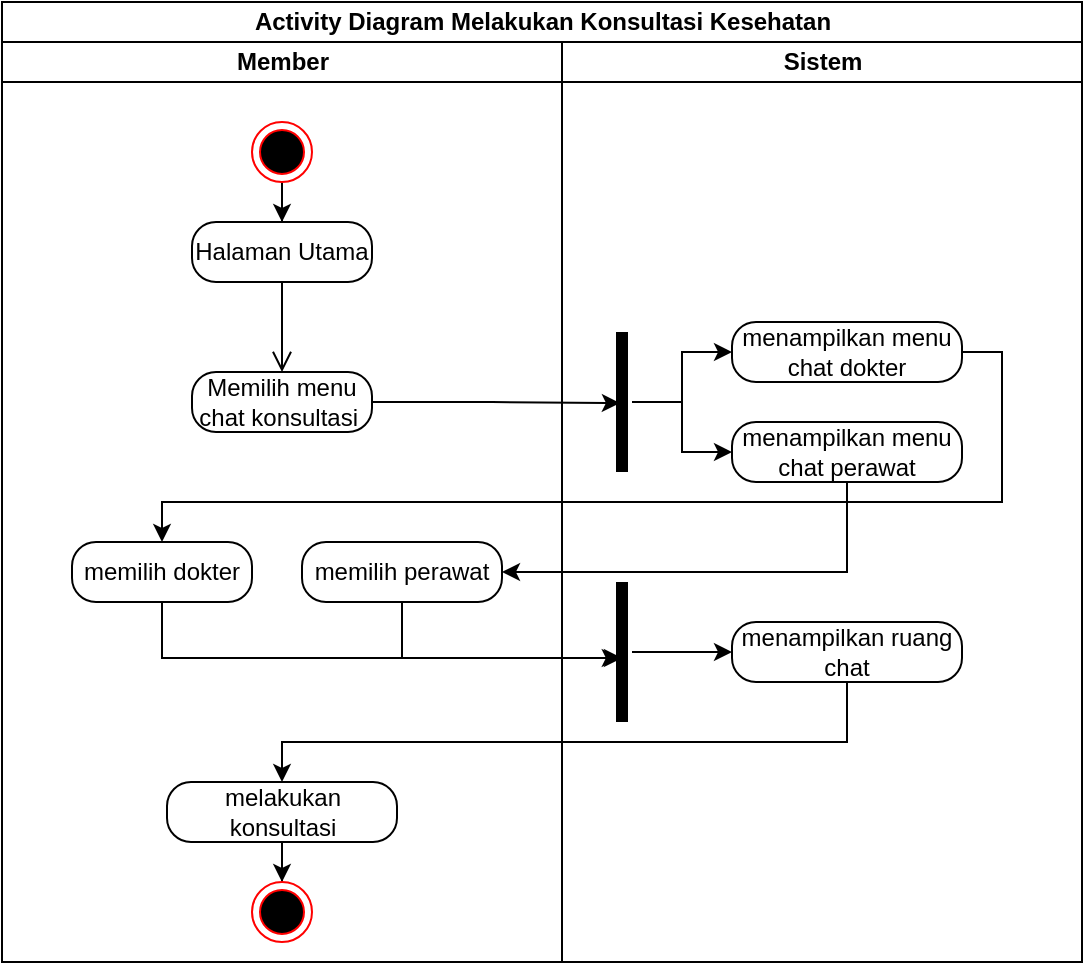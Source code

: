 <mxfile version="20.8.16" type="device"><diagram name="Page-1" id="SC__52j14bv2U1SnP_g_"><mxGraphModel dx="1036" dy="614" grid="1" gridSize="10" guides="1" tooltips="1" connect="1" arrows="1" fold="1" page="1" pageScale="1" pageWidth="850" pageHeight="1100" math="0" shadow="0"><root><mxCell id="0"/><mxCell id="1" parent="0"/><mxCell id="dXXPjyHBfUepEx8Lpq0p-1" value="Activity Diagram Melakukan Konsultasi Kesehatan" style="swimlane;childLayout=stackLayout;resizeParent=1;resizeParentMax=0;startSize=20;html=1;" vertex="1" parent="1"><mxGeometry x="240.0" y="80" width="540" height="480" as="geometry"/></mxCell><mxCell id="dXXPjyHBfUepEx8Lpq0p-2" value="Member" style="swimlane;startSize=20;html=1;" vertex="1" parent="dXXPjyHBfUepEx8Lpq0p-1"><mxGeometry y="20" width="280" height="460" as="geometry"/></mxCell><mxCell id="dXXPjyHBfUepEx8Lpq0p-8" value="" style="edgeStyle=orthogonalEdgeStyle;rounded=0;orthogonalLoop=1;jettySize=auto;html=1;" edge="1" parent="dXXPjyHBfUepEx8Lpq0p-2" source="dXXPjyHBfUepEx8Lpq0p-5" target="dXXPjyHBfUepEx8Lpq0p-6"><mxGeometry relative="1" as="geometry"/></mxCell><mxCell id="dXXPjyHBfUepEx8Lpq0p-5" value="" style="ellipse;html=1;shape=endState;fillColor=#000000;strokeColor=#ff0000;" vertex="1" parent="dXXPjyHBfUepEx8Lpq0p-2"><mxGeometry x="125.0" y="40" width="30" height="30" as="geometry"/></mxCell><mxCell id="dXXPjyHBfUepEx8Lpq0p-6" value="Halaman Utama" style="rounded=1;whiteSpace=wrap;html=1;arcSize=40;fontColor=#000000;fillColor=default;strokeColor=default;" vertex="1" parent="dXXPjyHBfUepEx8Lpq0p-2"><mxGeometry x="95.0" y="90" width="90" height="30" as="geometry"/></mxCell><mxCell id="dXXPjyHBfUepEx8Lpq0p-7" value="" style="edgeStyle=orthogonalEdgeStyle;html=1;verticalAlign=bottom;endArrow=open;endSize=8;strokeColor=default;rounded=0;entryX=0.5;entryY=0;entryDx=0;entryDy=0;" edge="1" source="dXXPjyHBfUepEx8Lpq0p-6" parent="dXXPjyHBfUepEx8Lpq0p-2" target="dXXPjyHBfUepEx8Lpq0p-9"><mxGeometry relative="1" as="geometry"><mxPoint x="140.0" y="160" as="targetPoint"/></mxGeometry></mxCell><mxCell id="dXXPjyHBfUepEx8Lpq0p-9" value="Memilih menu chat konsultasi&amp;nbsp;" style="rounded=1;whiteSpace=wrap;html=1;arcSize=40;fontColor=#000000;fillColor=default;strokeColor=default;" vertex="1" parent="dXXPjyHBfUepEx8Lpq0p-2"><mxGeometry x="95.0" y="165" width="90" height="30" as="geometry"/></mxCell><mxCell id="dXXPjyHBfUepEx8Lpq0p-19" value="memilih dokter" style="rounded=1;whiteSpace=wrap;html=1;arcSize=40;fontColor=#000000;fillColor=default;strokeColor=default;" vertex="1" parent="dXXPjyHBfUepEx8Lpq0p-2"><mxGeometry x="35.0" y="250" width="90" height="30" as="geometry"/></mxCell><mxCell id="dXXPjyHBfUepEx8Lpq0p-20" value="memilih perawat" style="rounded=1;whiteSpace=wrap;html=1;arcSize=40;fontColor=#000000;fillColor=default;strokeColor=default;" vertex="1" parent="dXXPjyHBfUepEx8Lpq0p-2"><mxGeometry x="150" y="250" width="100" height="30" as="geometry"/></mxCell><mxCell id="dXXPjyHBfUepEx8Lpq0p-33" value="" style="edgeStyle=orthogonalEdgeStyle;rounded=0;orthogonalLoop=1;jettySize=auto;html=1;strokeColor=default;" edge="1" parent="dXXPjyHBfUepEx8Lpq0p-2" source="dXXPjyHBfUepEx8Lpq0p-29" target="dXXPjyHBfUepEx8Lpq0p-31"><mxGeometry relative="1" as="geometry"/></mxCell><mxCell id="dXXPjyHBfUepEx8Lpq0p-29" value="melakukan konsultasi" style="rounded=1;whiteSpace=wrap;html=1;arcSize=40;fontColor=#000000;fillColor=default;strokeColor=default;" vertex="1" parent="dXXPjyHBfUepEx8Lpq0p-2"><mxGeometry x="82.5" y="370" width="115" height="30" as="geometry"/></mxCell><mxCell id="dXXPjyHBfUepEx8Lpq0p-31" value="" style="ellipse;html=1;shape=endState;fillColor=#000000;strokeColor=#ff0000;" vertex="1" parent="dXXPjyHBfUepEx8Lpq0p-2"><mxGeometry x="125.0" y="420" width="30" height="30" as="geometry"/></mxCell><mxCell id="dXXPjyHBfUepEx8Lpq0p-3" value="Sistem" style="swimlane;startSize=20;html=1;" vertex="1" parent="dXXPjyHBfUepEx8Lpq0p-1"><mxGeometry x="280" y="20" width="260" height="460" as="geometry"/></mxCell><mxCell id="dXXPjyHBfUepEx8Lpq0p-10" value="menampilkan menu chat dokter" style="rounded=1;whiteSpace=wrap;html=1;arcSize=40;fontColor=#000000;fillColor=default;strokeColor=default;" vertex="1" parent="dXXPjyHBfUepEx8Lpq0p-3"><mxGeometry x="85" y="140" width="115" height="30" as="geometry"/></mxCell><mxCell id="dXXPjyHBfUepEx8Lpq0p-11" value="menampilkan menu chat perawat" style="rounded=1;whiteSpace=wrap;html=1;arcSize=40;fontColor=#000000;fillColor=default;strokeColor=default;" vertex="1" parent="dXXPjyHBfUepEx8Lpq0p-3"><mxGeometry x="85" y="190" width="115" height="30" as="geometry"/></mxCell><mxCell id="dXXPjyHBfUepEx8Lpq0p-14" style="edgeStyle=orthogonalEdgeStyle;rounded=0;orthogonalLoop=1;jettySize=auto;html=1;entryX=0;entryY=0.5;entryDx=0;entryDy=0;strokeColor=default;" edge="1" parent="dXXPjyHBfUepEx8Lpq0p-3" source="dXXPjyHBfUepEx8Lpq0p-12" target="dXXPjyHBfUepEx8Lpq0p-10"><mxGeometry relative="1" as="geometry"/></mxCell><mxCell id="dXXPjyHBfUepEx8Lpq0p-15" style="edgeStyle=orthogonalEdgeStyle;rounded=0;orthogonalLoop=1;jettySize=auto;html=1;entryX=0;entryY=0.5;entryDx=0;entryDy=0;strokeColor=default;" edge="1" parent="dXXPjyHBfUepEx8Lpq0p-3" source="dXXPjyHBfUepEx8Lpq0p-12" target="dXXPjyHBfUepEx8Lpq0p-11"><mxGeometry relative="1" as="geometry"/></mxCell><mxCell id="dXXPjyHBfUepEx8Lpq0p-12" value="" style="shape=line;html=1;strokeWidth=6;strokeColor=default;fillColor=default;rotation=-90;" vertex="1" parent="dXXPjyHBfUepEx8Lpq0p-3"><mxGeometry x="-5" y="175" width="70" height="10" as="geometry"/></mxCell><mxCell id="dXXPjyHBfUepEx8Lpq0p-23" value="menampilkan ruang chat" style="rounded=1;whiteSpace=wrap;html=1;arcSize=40;fontColor=#000000;fillColor=default;strokeColor=default;" vertex="1" parent="dXXPjyHBfUepEx8Lpq0p-3"><mxGeometry x="85" y="290" width="115" height="30" as="geometry"/></mxCell><mxCell id="dXXPjyHBfUepEx8Lpq0p-28" style="edgeStyle=orthogonalEdgeStyle;rounded=0;orthogonalLoop=1;jettySize=auto;html=1;entryX=0;entryY=0.5;entryDx=0;entryDy=0;strokeColor=default;" edge="1" parent="dXXPjyHBfUepEx8Lpq0p-3" source="dXXPjyHBfUepEx8Lpq0p-24" target="dXXPjyHBfUepEx8Lpq0p-23"><mxGeometry relative="1" as="geometry"/></mxCell><mxCell id="dXXPjyHBfUepEx8Lpq0p-24" value="" style="shape=line;html=1;strokeWidth=6;strokeColor=default;fillColor=default;rotation=-90;" vertex="1" parent="dXXPjyHBfUepEx8Lpq0p-3"><mxGeometry x="-5" y="300" width="70" height="10" as="geometry"/></mxCell><mxCell id="dXXPjyHBfUepEx8Lpq0p-17" style="edgeStyle=orthogonalEdgeStyle;rounded=0;orthogonalLoop=1;jettySize=auto;html=1;entryX=0.492;entryY=0.394;entryDx=0;entryDy=0;entryPerimeter=0;strokeColor=default;" edge="1" parent="dXXPjyHBfUepEx8Lpq0p-1" source="dXXPjyHBfUepEx8Lpq0p-9" target="dXXPjyHBfUepEx8Lpq0p-12"><mxGeometry relative="1" as="geometry"/></mxCell><mxCell id="dXXPjyHBfUepEx8Lpq0p-21" style="edgeStyle=orthogonalEdgeStyle;rounded=0;orthogonalLoop=1;jettySize=auto;html=1;entryX=0.5;entryY=0;entryDx=0;entryDy=0;strokeColor=default;" edge="1" parent="dXXPjyHBfUepEx8Lpq0p-1" source="dXXPjyHBfUepEx8Lpq0p-10" target="dXXPjyHBfUepEx8Lpq0p-19"><mxGeometry relative="1" as="geometry"><Array as="points"><mxPoint x="500" y="175"/><mxPoint x="500" y="250"/><mxPoint x="80" y="250"/></Array></mxGeometry></mxCell><mxCell id="dXXPjyHBfUepEx8Lpq0p-22" style="edgeStyle=orthogonalEdgeStyle;rounded=0;orthogonalLoop=1;jettySize=auto;html=1;entryX=1;entryY=0.5;entryDx=0;entryDy=0;strokeColor=default;" edge="1" parent="dXXPjyHBfUepEx8Lpq0p-1" source="dXXPjyHBfUepEx8Lpq0p-11" target="dXXPjyHBfUepEx8Lpq0p-20"><mxGeometry relative="1" as="geometry"><Array as="points"><mxPoint x="422" y="285"/></Array></mxGeometry></mxCell><mxCell id="dXXPjyHBfUepEx8Lpq0p-25" style="edgeStyle=orthogonalEdgeStyle;rounded=0;orthogonalLoop=1;jettySize=auto;html=1;strokeColor=default;" edge="1" parent="dXXPjyHBfUepEx8Lpq0p-1" source="dXXPjyHBfUepEx8Lpq0p-19"><mxGeometry relative="1" as="geometry"><mxPoint x="310.0" y="328" as="targetPoint"/><Array as="points"><mxPoint x="80" y="328"/></Array></mxGeometry></mxCell><mxCell id="dXXPjyHBfUepEx8Lpq0p-26" style="edgeStyle=orthogonalEdgeStyle;rounded=0;orthogonalLoop=1;jettySize=auto;html=1;entryX=0.457;entryY=0.39;entryDx=0;entryDy=0;entryPerimeter=0;strokeColor=default;" edge="1" parent="dXXPjyHBfUepEx8Lpq0p-1" source="dXXPjyHBfUepEx8Lpq0p-20" target="dXXPjyHBfUepEx8Lpq0p-24"><mxGeometry relative="1" as="geometry"><Array as="points"><mxPoint x="200" y="328"/></Array></mxGeometry></mxCell><mxCell id="dXXPjyHBfUepEx8Lpq0p-30" style="edgeStyle=orthogonalEdgeStyle;rounded=0;orthogonalLoop=1;jettySize=auto;html=1;entryX=0.5;entryY=0;entryDx=0;entryDy=0;strokeColor=default;" edge="1" parent="dXXPjyHBfUepEx8Lpq0p-1" source="dXXPjyHBfUepEx8Lpq0p-23" target="dXXPjyHBfUepEx8Lpq0p-29"><mxGeometry relative="1" as="geometry"><Array as="points"><mxPoint x="422" y="370"/><mxPoint x="140" y="370"/></Array></mxGeometry></mxCell></root></mxGraphModel></diagram></mxfile>